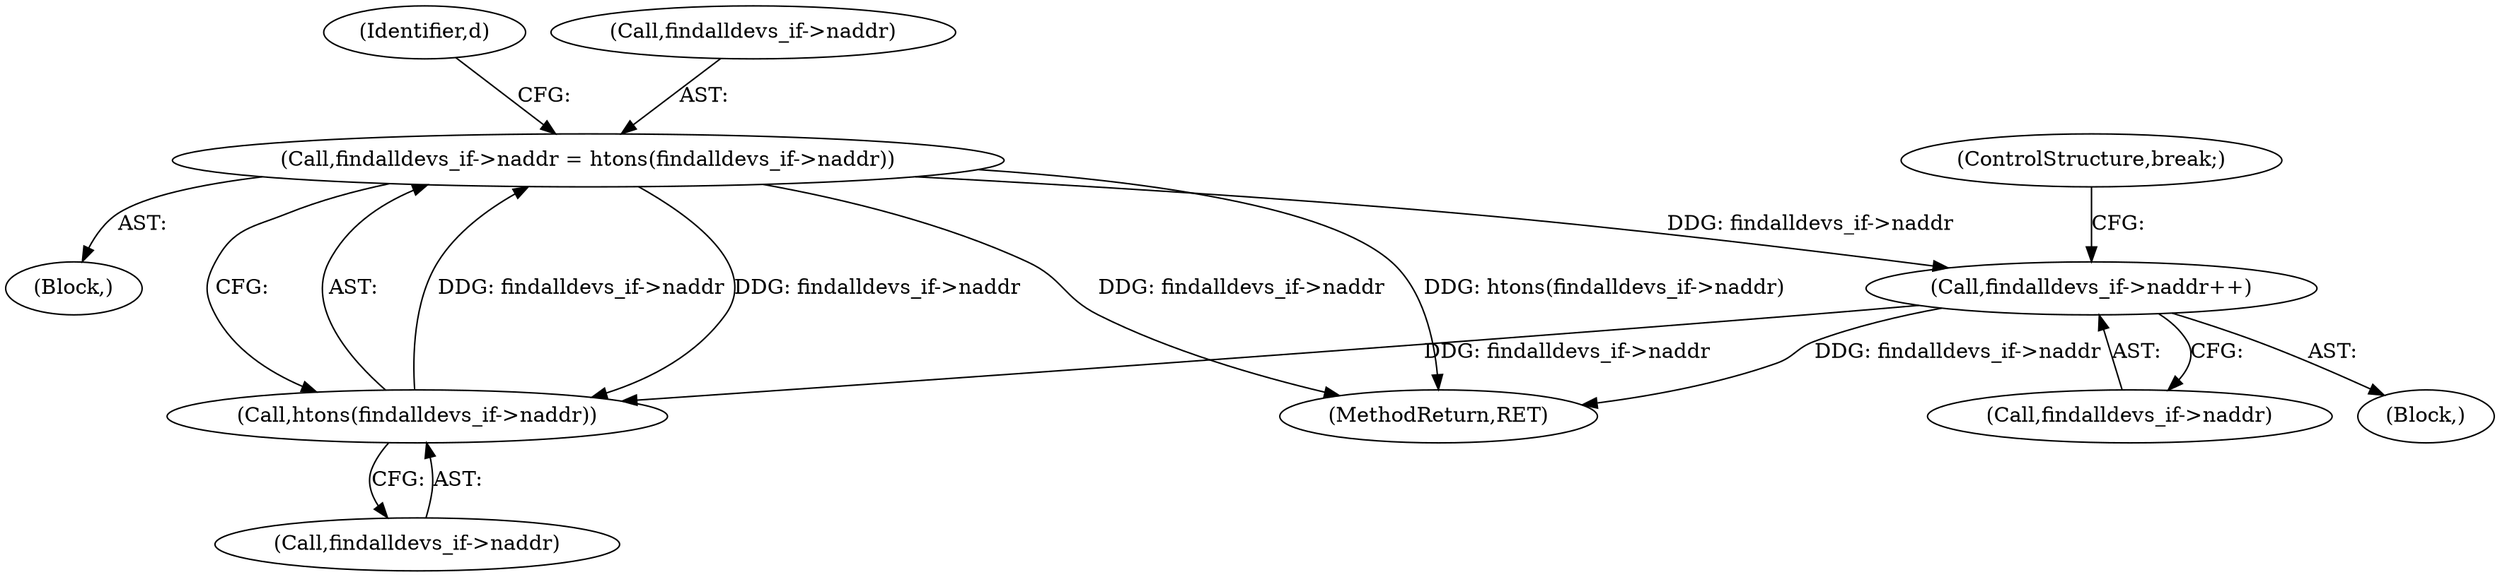 digraph "0_libpcap_617b12c0339db4891d117b661982126c495439ea@pointer" {
"1000407" [label="(Call,findalldevs_if->naddr = htons(findalldevs_if->naddr))"];
"1000411" [label="(Call,htons(findalldevs_if->naddr))"];
"1000400" [label="(Call,findalldevs_if->naddr++)"];
"1000407" [label="(Call,findalldevs_if->naddr = htons(findalldevs_if->naddr))"];
"1000404" [label="(ControlStructure,break;)"];
"1000419" [label="(Identifier,d)"];
"1000292" [label="(Block,)"];
"1000652" [label="(MethodReturn,RET)"];
"1000408" [label="(Call,findalldevs_if->naddr)"];
"1000412" [label="(Call,findalldevs_if->naddr)"];
"1000397" [label="(Block,)"];
"1000401" [label="(Call,findalldevs_if->naddr)"];
"1000411" [label="(Call,htons(findalldevs_if->naddr))"];
"1000407" [label="(Call,findalldevs_if->naddr = htons(findalldevs_if->naddr))"];
"1000400" [label="(Call,findalldevs_if->naddr++)"];
"1000407" -> "1000292"  [label="AST: "];
"1000407" -> "1000411"  [label="CFG: "];
"1000408" -> "1000407"  [label="AST: "];
"1000411" -> "1000407"  [label="AST: "];
"1000419" -> "1000407"  [label="CFG: "];
"1000407" -> "1000652"  [label="DDG: htons(findalldevs_if->naddr)"];
"1000407" -> "1000652"  [label="DDG: findalldevs_if->naddr"];
"1000407" -> "1000400"  [label="DDG: findalldevs_if->naddr"];
"1000411" -> "1000407"  [label="DDG: findalldevs_if->naddr"];
"1000407" -> "1000411"  [label="DDG: findalldevs_if->naddr"];
"1000411" -> "1000412"  [label="CFG: "];
"1000412" -> "1000411"  [label="AST: "];
"1000400" -> "1000411"  [label="DDG: findalldevs_if->naddr"];
"1000400" -> "1000397"  [label="AST: "];
"1000400" -> "1000401"  [label="CFG: "];
"1000401" -> "1000400"  [label="AST: "];
"1000404" -> "1000400"  [label="CFG: "];
"1000400" -> "1000652"  [label="DDG: findalldevs_if->naddr"];
}
